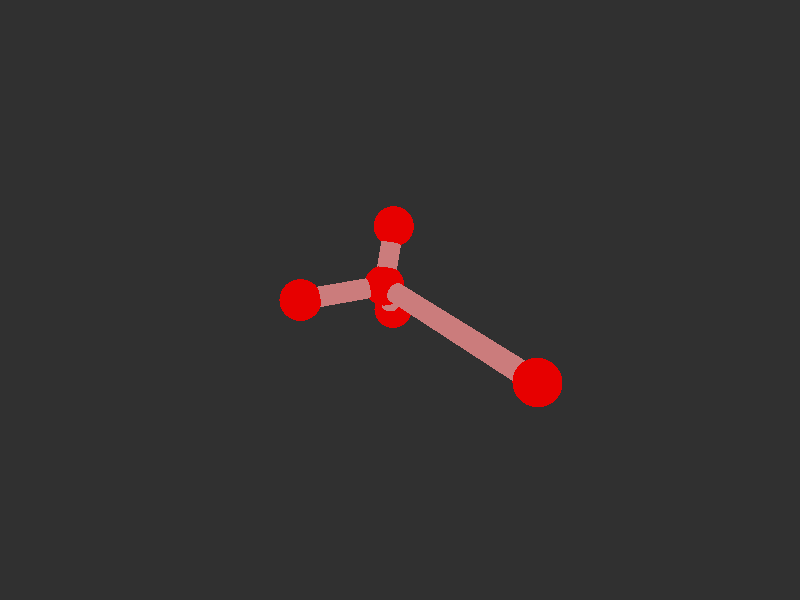 #version 3.7; 
    global_settings { assumed_gamma 1.0 }
    

    camera {
    location  <20, 20, 20>
    right     x*image_width/image_height
    look_at   <0, 0, 0>
    angle 58
    }

    background { color rgb<1,1,1>*0.03 }


    light_source { <-20, 30, -25> color red 0.6 green 0.6 blue 0.6 }
    light_source { < 20, 30, -25> color red 0.6 green 0.6 blue 0.6 }
    
    #declare m = 1;
    union {

    union {
    sphere { m*<-0.47615591445403016,-0.1463699021042542,-1.5905949190261126>, 1 }        
    sphere {  m*<0.44777825287172984,0.2888899427932522,8.357106631760303>, 1 }
    sphere {  m*<3.37299727018882,-0.004945914299872622,-3.377375399006903>, 1 }
    sphere {  m*<-2.108429363479344,2.1822277792369946,-2.546268453537846>, 1}
    sphere { m*<-1.8406421424415125,-2.7054641631669027,-2.3567221683752755>, 1 }    

        pigment { color rgb<0.8,0,0>  }
    finish { ambient 0.1 diffuse 0.7 phong 1 }
    }    
    union {
    cylinder { m*<0.44777825287172984,0.2888899427932522,8.357106631760303>, <-0.47615591445403016,-0.1463699021042542,-1.5905949190261126>, 0.5 }
    cylinder { m*<3.37299727018882,-0.004945914299872622,-3.377375399006903>, <-0.47615591445403016,-0.1463699021042542,-1.5905949190261126>, 0.5}
    cylinder { m*<-2.108429363479344,2.1822277792369946,-2.546268453537846>, <-0.47615591445403016,-0.1463699021042542,-1.5905949190261126>, 0.5 }
    cylinder {  m*<-1.8406421424415125,-2.7054641631669027,-2.3567221683752755>, <-0.47615591445403016,-0.1463699021042542,-1.5905949190261126>, 0.5}

    pigment { color rgb<0.6,.2,.2>  }
    finish { ambient 0.1 diffuse 0.7 phong 1 }    
    }
    
    // rotate <0, 0, 0>
    }
    #version 3.7; 
    global_settings { assumed_gamma 1.0 }
    

    camera {
    location  <20, 20, 20>
    right     x*image_width/image_height
    look_at   <0, 0, 0>
    angle 58
    }

    background { color rgb<1,1,1>*0.03 }


    light_source { <-20, 30, -25> color red 0.6 green 0.6 blue 0.6 }
    light_source { < 20, 30, -25> color red 0.6 green 0.6 blue 0.6 }
    
    #declare m = 1;
    union {

    union {
    sphere { m*<-0.47615591445403016,-0.1463699021042542,-1.5905949190261126>, 1 }        
    sphere {  m*<0.44777825287172984,0.2888899427932522,8.357106631760303>, 1 }
    sphere {  m*<3.37299727018882,-0.004945914299872622,-3.377375399006903>, 1 }
    sphere {  m*<-2.108429363479344,2.1822277792369946,-2.546268453537846>, 1}
    sphere { m*<-1.8406421424415125,-2.7054641631669027,-2.3567221683752755>, 1 }    

        pigment { color rgb<0.8,0,0>  }
    finish { ambient 0.1 diffuse 0.7 phong 1 }
    }    
    union {
    cylinder { m*<0.44777825287172984,0.2888899427932522,8.357106631760303>, <-0.47615591445403016,-0.1463699021042542,-1.5905949190261126>, 0.5 }
    cylinder { m*<3.37299727018882,-0.004945914299872622,-3.377375399006903>, <-0.47615591445403016,-0.1463699021042542,-1.5905949190261126>, 0.5}
    cylinder { m*<-2.108429363479344,2.1822277792369946,-2.546268453537846>, <-0.47615591445403016,-0.1463699021042542,-1.5905949190261126>, 0.5 }
    cylinder {  m*<-1.8406421424415125,-2.7054641631669027,-2.3567221683752755>, <-0.47615591445403016,-0.1463699021042542,-1.5905949190261126>, 0.5}

    pigment { color rgb<0.6,.2,.2>  }
    finish { ambient 0.1 diffuse 0.7 phong 1 }    
    }
    
    // rotate <0, 0, 0>
    }
    
